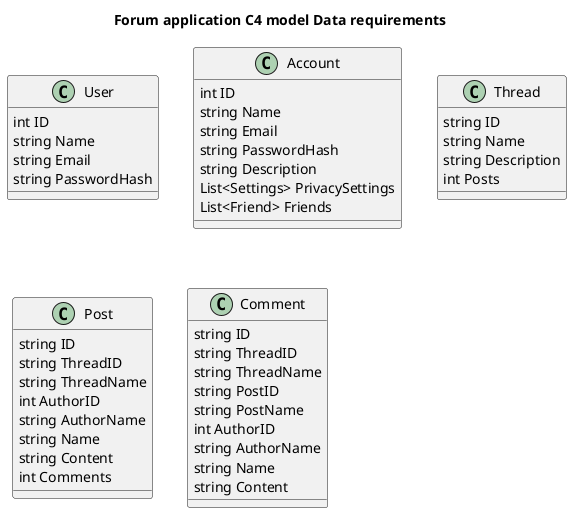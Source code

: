 @startuml Architecture_C4_DataRequirements
title Forum application C4 model Data requirements
' !include https://raw.githubusercontent.com/plantuml-stdlib/C4-PlantUML/master/C4_Container.puml
!include <C4/C4_Component>

class User{
    int ID
    string Name
    string Email
    string PasswordHash
}

class Account{
    int ID
    string Name
    string Email
    string PasswordHash
    string Description
    List<Settings> PrivacySettings
    List<Friend> Friends
}

class Thread{
    string ID
    string Name
    string Description
    int Posts
}

class Post{
    string ID
    string ThreadID
    string ThreadName
    int AuthorID
    string AuthorName
    string Name
    string Content
    int Comments
}

class Comment{
    string ID
    string ThreadID
    string ThreadName
    string PostID
    string PostName
    int AuthorID
    string AuthorName
    string Name
    string Content
}
@enduml
